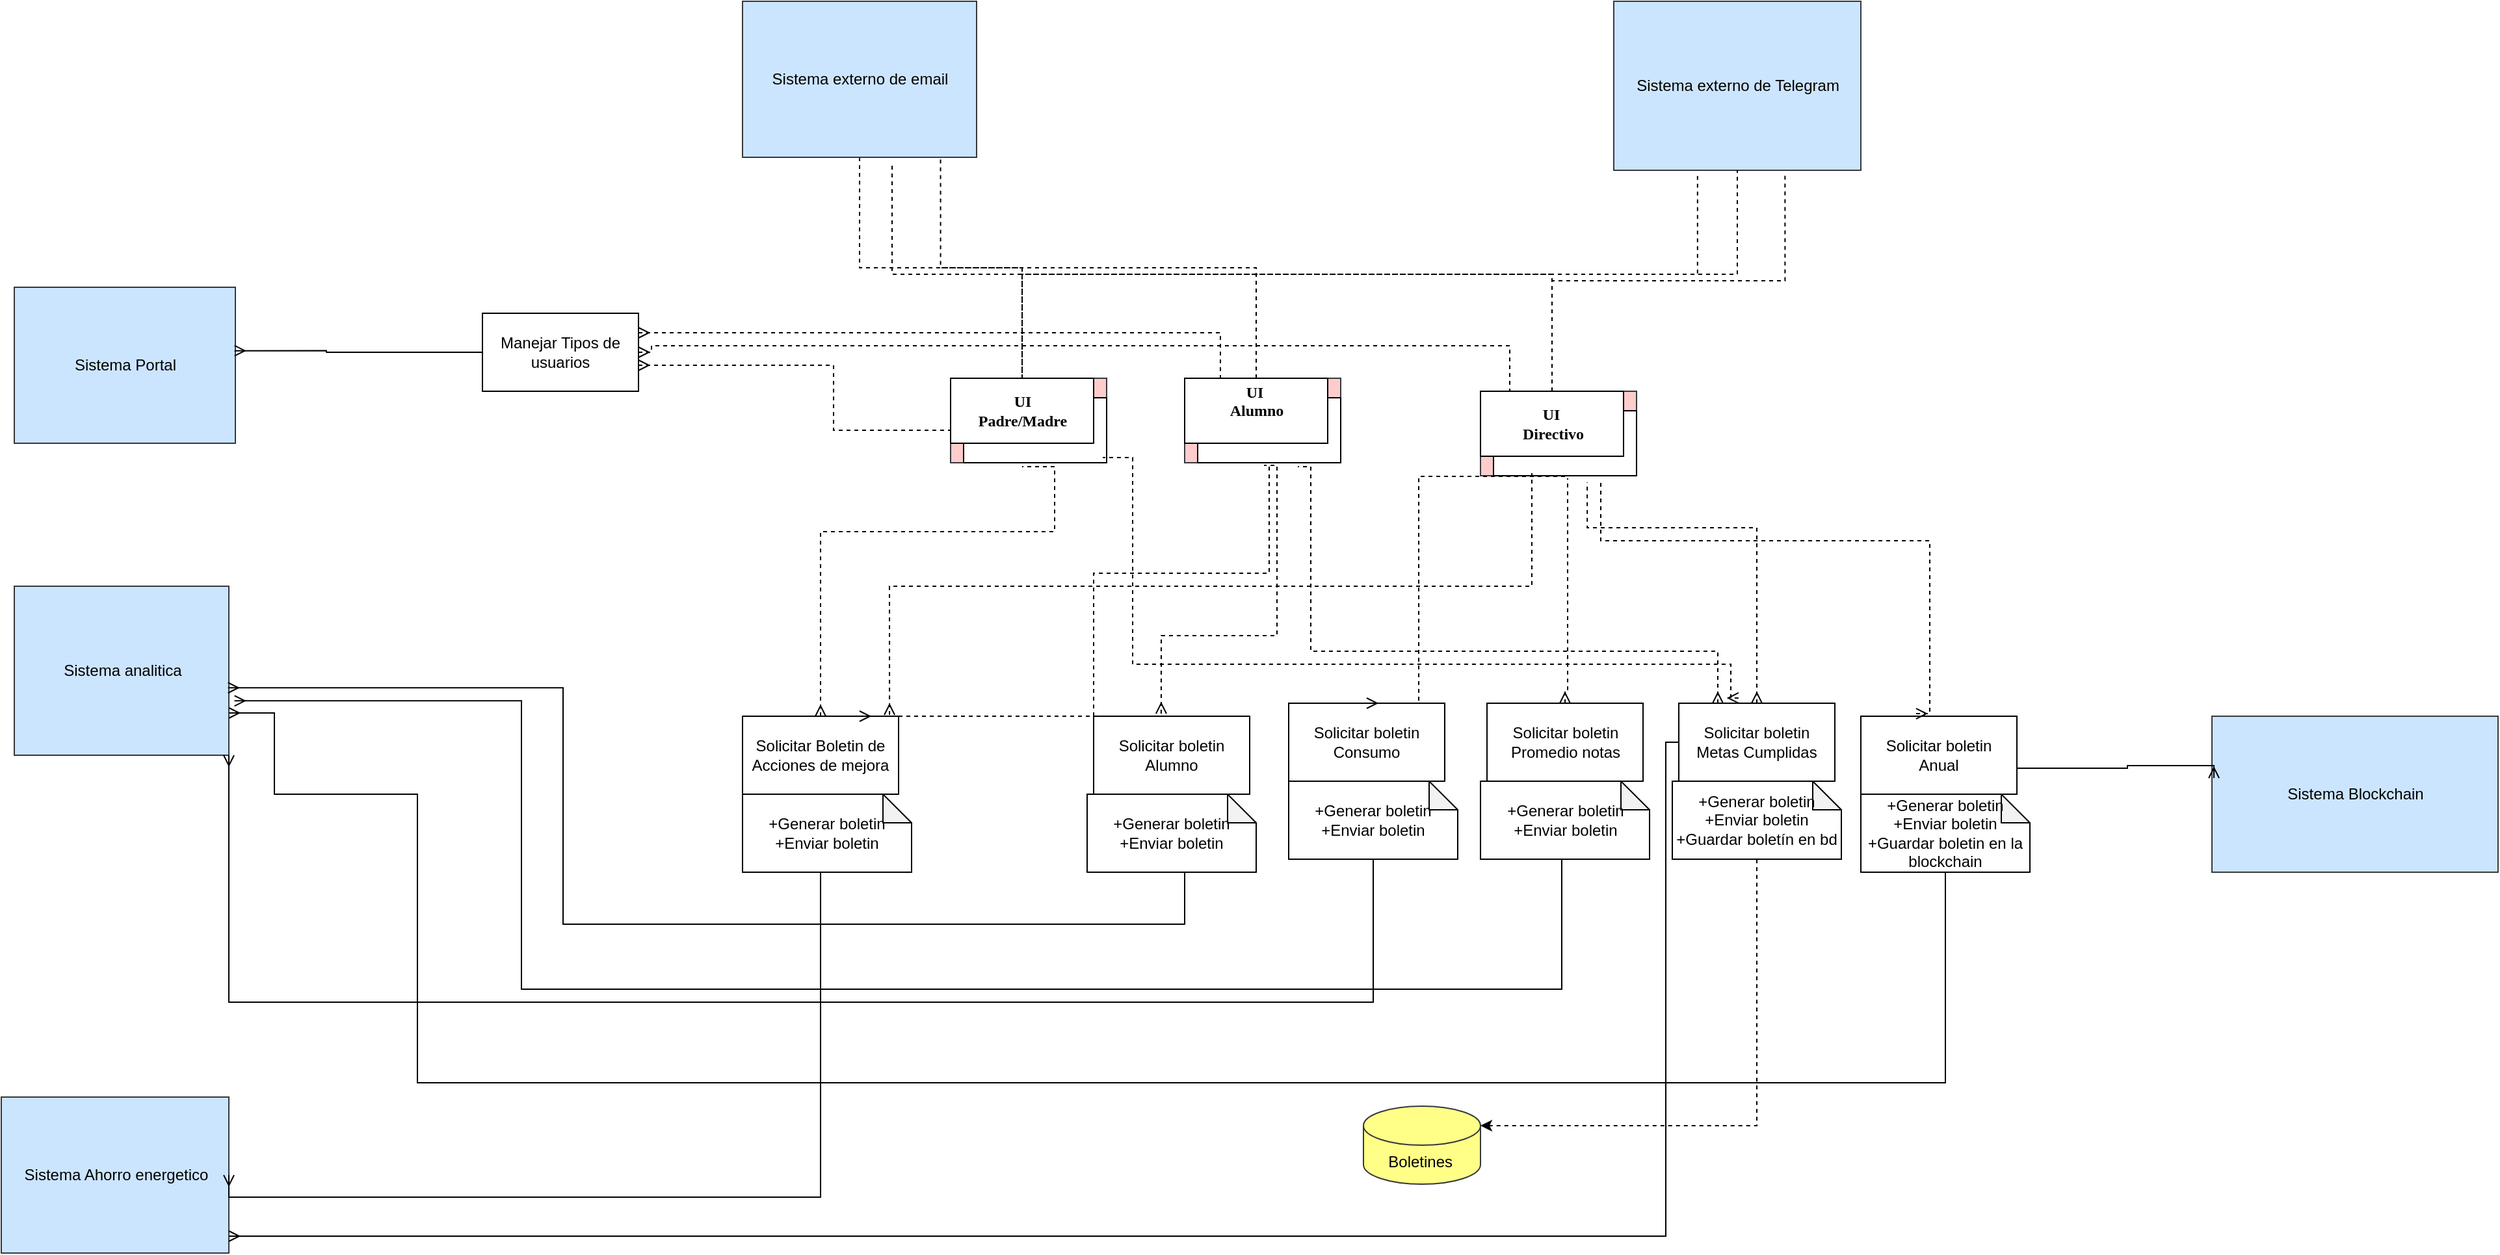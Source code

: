 <mxfile version="20.3.2" type="google"><diagram id="E1nC7dSVoYQyd_xiPC1l" name="Page-1"><mxGraphModel grid="1" page="1" gridSize="10" guides="1" tooltips="1" connect="1" arrows="1" fold="1" pageScale="1" pageWidth="1169" pageHeight="827" math="0" shadow="0"><root><mxCell id="0"/><mxCell id="1" parent="0"/><mxCell id="Yk1aa7oQV8E1BvulMGiQ-19" value="" style="group;fillColor=#ffcccc;strokeColor=#36393d;" connectable="0" vertex="1" parent="1"><mxGeometry x="-730" y="-260" width="120" height="65" as="geometry"/></mxCell><mxCell id="Yk1aa7oQV8E1BvulMGiQ-20" value="" style="verticalLabelPosition=bottom;verticalAlign=top;html=1;shape=mxgraph.basic.rect;fillColor2=none;strokeWidth=1;size=20;indent=5;" vertex="1" parent="Yk1aa7oQV8E1BvulMGiQ-19"><mxGeometry x="10" y="15" width="110" height="50" as="geometry"/></mxCell><mxCell id="Yk1aa7oQV8E1BvulMGiQ-21" value="&lt;b&gt;UI&lt;br&gt;Padre/Madre&lt;br&gt;&lt;/b&gt;" style="html=1;rounded=0;shadow=0;comic=0;labelBackgroundColor=none;strokeWidth=1;fontFamily=Verdana;fontSize=12;align=center;" vertex="1" parent="Yk1aa7oQV8E1BvulMGiQ-19"><mxGeometry width="110" height="50" as="geometry"/></mxCell><mxCell id="Yk1aa7oQV8E1BvulMGiQ-22" value="Sistema Portal" style="html=1;dropTarget=0;fillColor=#cce5ff;strokeColor=#36393d;" vertex="1" parent="1"><mxGeometry x="-1450" y="-330" width="170" height="120" as="geometry"/></mxCell><mxCell id="Yk1aa7oQV8E1BvulMGiQ-23" value="Sistema analitica&lt;br&gt;" style="html=1;dropTarget=0;fillColor=#cce5ff;strokeColor=#36393d;" vertex="1" parent="1"><mxGeometry x="-1450" y="-100" width="165" height="130" as="geometry"/></mxCell><mxCell id="Yk1aa7oQV8E1BvulMGiQ-24" value="Sistema Blockchain" style="html=1;dropTarget=0;fillColor=#cce5ff;strokeColor=#36393d;" vertex="1" parent="1"><mxGeometry x="240" width="220" height="120" as="geometry"/></mxCell><mxCell id="Yk1aa7oQV8E1BvulMGiQ-25" value="Sistema Ahorro energetico" style="html=1;dropTarget=0;fillColor=#cce5ff;strokeColor=#36393d;" vertex="1" parent="1"><mxGeometry x="-1460" y="293" width="175" height="120" as="geometry"/></mxCell><mxCell id="4YMtD6a4fW_WKfdsmxjI-15" value="Solicitar boletin&lt;br&gt;Alumno" style="rounded=0;whiteSpace=wrap;html=1;" vertex="1" parent="1"><mxGeometry x="-620" width="120" height="60" as="geometry"/></mxCell><mxCell id="Z2FOKzdSL_YnUlfXU6gL-2" value="" style="group;fillColor=#ffcccc;strokeColor=#36393d;" connectable="0" vertex="1" parent="1"><mxGeometry x="-322.5" y="-250" width="120" height="65" as="geometry"/></mxCell><mxCell id="Z2FOKzdSL_YnUlfXU6gL-3" value="" style="verticalLabelPosition=bottom;verticalAlign=top;html=1;shape=mxgraph.basic.rect;fillColor2=none;strokeWidth=1;size=20;indent=5;" vertex="1" parent="Z2FOKzdSL_YnUlfXU6gL-2"><mxGeometry x="10" y="15" width="110" height="50" as="geometry"/></mxCell><mxCell id="Z2FOKzdSL_YnUlfXU6gL-4" value="&lt;b&gt;UI&amp;nbsp;&lt;br&gt;Directivo&lt;br&gt;&lt;/b&gt;" style="html=1;rounded=0;shadow=0;comic=0;labelBackgroundColor=none;strokeWidth=1;fontFamily=Verdana;fontSize=12;align=center;" vertex="1" parent="Z2FOKzdSL_YnUlfXU6gL-2"><mxGeometry width="110" height="50" as="geometry"/></mxCell><mxCell id="Z2FOKzdSL_YnUlfXU6gL-5" value="" style="group;fillColor=#ffcccc;strokeColor=#36393d;" connectable="0" vertex="1" parent="1"><mxGeometry x="-550" y="-260" width="120" height="65" as="geometry"/></mxCell><mxCell id="Z2FOKzdSL_YnUlfXU6gL-6" value="" style="verticalLabelPosition=bottom;verticalAlign=top;html=1;shape=mxgraph.basic.rect;fillColor2=none;strokeWidth=1;size=20;indent=5;" vertex="1" parent="Z2FOKzdSL_YnUlfXU6gL-5"><mxGeometry x="10" y="15" width="110" height="50" as="geometry"/></mxCell><mxCell id="Z2FOKzdSL_YnUlfXU6gL-7" value="&lt;b&gt;UI&amp;nbsp;&lt;br&gt;Alumno&lt;br&gt;&lt;br&gt;&lt;/b&gt;" style="html=1;rounded=0;shadow=0;comic=0;labelBackgroundColor=none;strokeWidth=1;fontFamily=Verdana;fontSize=12;align=center;" vertex="1" parent="Z2FOKzdSL_YnUlfXU6gL-5"><mxGeometry width="110" height="50" as="geometry"/></mxCell><mxCell id="Aa2YJHFuPqJtq2kPcNvn-1" value="Boletines&amp;nbsp;" style="shape=cylinder3;whiteSpace=wrap;html=1;boundedLbl=1;backgroundOutline=1;size=15;fillColor=#ffff88;strokeColor=#36393d;" vertex="1" parent="1"><mxGeometry x="-412.5" y="300" width="90" height="60" as="geometry"/></mxCell><mxCell id="xSdMB4VP1nx3MzAMX97W-3" value="Solicitar boletin&lt;br&gt;Promedio notas" style="rounded=0;whiteSpace=wrap;html=1;" vertex="1" parent="1"><mxGeometry x="-317.5" y="-10" width="120" height="60" as="geometry"/></mxCell><mxCell id="xSdMB4VP1nx3MzAMX97W-4" value="Solicitar Boletin de &lt;br&gt;Acciones de mejora" style="rounded=0;whiteSpace=wrap;html=1;" vertex="1" parent="1"><mxGeometry x="-890" width="120" height="60" as="geometry"/></mxCell><mxCell id="xSdMB4VP1nx3MzAMX97W-6" style="edgeStyle=orthogonalEdgeStyle;rounded=0;orthogonalLoop=1;jettySize=auto;html=1;exitX=0.5;exitY=0;exitDx=0;exitDy=0;entryX=0.518;entryY=1.04;entryDx=0;entryDy=0;dashed=1;startArrow=ERmany;startFill=0;endArrow=none;endFill=0;entryPerimeter=0;" edge="1" parent="1" source="xSdMB4VP1nx3MzAMX97W-3" target="Z2FOKzdSL_YnUlfXU6gL-3"><mxGeometry relative="1" as="geometry"><Array as="points"><mxPoint x="-256" y="-20"/></Array><mxPoint x="-217.5" y="-86.5" as="sourcePoint"/><mxPoint x="60" y="-36.5" as="targetPoint"/></mxGeometry></mxCell><mxCell id="Aa2YJHFuPqJtq2kPcNvn-16" style="edgeStyle=orthogonalEdgeStyle;rounded=0;orthogonalLoop=1;jettySize=auto;html=1;exitX=0.5;exitY=1;exitDx=0;exitDy=0;endArrow=none;endFill=0;dashed=1;entryX=0.5;entryY=0;entryDx=0;entryDy=0;" edge="1" parent="1" source="Aa2YJHFuPqJtq2kPcNvn-5" target="Yk1aa7oQV8E1BvulMGiQ-21"><mxGeometry relative="1" as="geometry"/></mxCell><mxCell id="xSdMB4VP1nx3MzAMX97W-16" value="+Generar boletin&lt;br&gt;+Enviar boletin&lt;br&gt;+Guardar boletin en la blockchain" style="shape=note;whiteSpace=wrap;html=1;backgroundOutline=1;darkOpacity=0.05;size=22;" vertex="1" parent="1"><mxGeometry x="-30" y="60" width="130" height="60" as="geometry"/></mxCell><mxCell id="Aa2YJHFuPqJtq2kPcNvn-5" value="Sistema externo de email" style="html=1;dropTarget=0;fillColor=#cce5ff;strokeColor=#36393d;" vertex="1" parent="1"><mxGeometry x="-890" y="-550" width="180" height="120" as="geometry"/></mxCell><mxCell id="xSdMB4VP1nx3MzAMX97W-17" style="edgeStyle=orthogonalEdgeStyle;rounded=0;orthogonalLoop=1;jettySize=auto;html=1;entryX=0.007;entryY=0.397;entryDx=0;entryDy=0;endArrow=ERmany;endFill=0;exitX=1;exitY=0.5;exitDx=0;exitDy=0;entryPerimeter=0;" edge="1" parent="1" source="222qWMAYtxFFDkIbbXDI-6" target="Yk1aa7oQV8E1BvulMGiQ-24"><mxGeometry relative="1" as="geometry"><mxPoint x="200" y="-20" as="sourcePoint"/><mxPoint x="200" y="140" as="targetPoint"/><Array as="points"><mxPoint x="90" y="40"/><mxPoint x="175" y="40"/><mxPoint x="175" y="38"/></Array></mxGeometry></mxCell><mxCell id="Aa2YJHFuPqJtq2kPcNvn-6" value="Sistema externo de Telegram" style="html=1;dropTarget=0;fillColor=#cce5ff;strokeColor=#36393d;" vertex="1" parent="1"><mxGeometry x="-220" y="-550" width="190" height="130" as="geometry"/></mxCell><mxCell id="222qWMAYtxFFDkIbbXDI-1" value="Solicitar boletin&lt;br&gt;Metas Cumplidas" style="rounded=0;whiteSpace=wrap;html=1;" vertex="1" parent="1"><mxGeometry x="-170" y="-10" width="120" height="60" as="geometry"/></mxCell><mxCell id="222qWMAYtxFFDkIbbXDI-2" style="edgeStyle=orthogonalEdgeStyle;rounded=0;orthogonalLoop=1;jettySize=auto;html=1;exitX=0.5;exitY=0;exitDx=0;exitDy=0;entryX=0.655;entryY=1.1;entryDx=0;entryDy=0;dashed=1;startArrow=ERmany;startFill=0;endArrow=none;endFill=0;entryPerimeter=0;" edge="1" parent="1" source="222qWMAYtxFFDkIbbXDI-1" target="Z2FOKzdSL_YnUlfXU6gL-3"><mxGeometry relative="1" as="geometry"><Array as="points"><mxPoint x="-110" y="-145"/><mxPoint x="-240" y="-145"/></Array><mxPoint x="-240" y="-12" as="sourcePoint"/><mxPoint x="-238.02" y="-145" as="targetPoint"/></mxGeometry></mxCell><mxCell id="xSdMB4VP1nx3MzAMX97W-10" style="edgeStyle=orthogonalEdgeStyle;rounded=0;orthogonalLoop=1;jettySize=auto;html=1;exitX=0.25;exitY=0;exitDx=0;exitDy=0;entryX=0.7;entryY=1.06;entryDx=0;entryDy=0;dashed=1;startArrow=ERmany;startFill=0;endArrow=none;endFill=0;entryPerimeter=0;" edge="1" parent="1" source="222qWMAYtxFFDkIbbXDI-1" target="Z2FOKzdSL_YnUlfXU6gL-6"><mxGeometry relative="1" as="geometry"><Array as="points"><mxPoint x="-140" y="-50"/><mxPoint x="-453" y="-50"/></Array><mxPoint x="-247.5" as="sourcePoint"/><mxPoint x="-245.52" y="-173" as="targetPoint"/></mxGeometry></mxCell><mxCell id="xSdMB4VP1nx3MzAMX97W-11" style="edgeStyle=orthogonalEdgeStyle;rounded=0;orthogonalLoop=1;jettySize=auto;html=1;exitX=0.383;exitY=-0.067;exitDx=0;exitDy=0;dashed=1;startArrow=ERmany;startFill=0;endArrow=none;endFill=0;exitPerimeter=0;entryX=0.973;entryY=0.92;entryDx=0;entryDy=0;entryPerimeter=0;" edge="1" parent="1" source="222qWMAYtxFFDkIbbXDI-1" target="Yk1aa7oQV8E1BvulMGiQ-20"><mxGeometry relative="1" as="geometry"><Array as="points"><mxPoint x="-130" y="-14"/><mxPoint x="-130" y="-40"/><mxPoint x="-590" y="-40"/><mxPoint x="-590" y="-199"/></Array><mxPoint x="-130" as="sourcePoint"/><mxPoint x="-590" y="-140" as="targetPoint"/></mxGeometry></mxCell><mxCell id="Aa2YJHFuPqJtq2kPcNvn-22" style="edgeStyle=orthogonalEdgeStyle;rounded=0;orthogonalLoop=1;jettySize=auto;html=1;exitX=0.5;exitY=0;exitDx=0;exitDy=0;entryX=0.5;entryY=1;entryDx=0;entryDy=0;dashed=1;endArrow=none;endFill=0;" edge="1" parent="1" source="Yk1aa7oQV8E1BvulMGiQ-21" target="Aa2YJHFuPqJtq2kPcNvn-6"><mxGeometry relative="1" as="geometry"/></mxCell><mxCell id="xSdMB4VP1nx3MzAMX97W-12" style="edgeStyle=orthogonalEdgeStyle;rounded=0;orthogonalLoop=1;jettySize=auto;html=1;exitX=0.75;exitY=0;exitDx=0;exitDy=0;dashed=1;startArrow=ERmany;startFill=0;endArrow=none;endFill=0;" edge="1" parent="1" source="xSdMB4VP1nx3MzAMX97W-4" target="Z2FOKzdSL_YnUlfXU6gL-6"><mxGeometry relative="1" as="geometry"><Array as="points"><mxPoint x="-620" y="-110"/><mxPoint x="-485" y="-110"/></Array><mxPoint x="-640" as="sourcePoint"/><mxPoint x="-645.01" y="-132" as="targetPoint"/></mxGeometry></mxCell><mxCell id="Aa2YJHFuPqJtq2kPcNvn-23" style="edgeStyle=orthogonalEdgeStyle;rounded=0;orthogonalLoop=1;jettySize=auto;html=1;exitX=0.5;exitY=0;exitDx=0;exitDy=0;entryX=0.846;entryY=0.997;entryDx=0;entryDy=0;entryPerimeter=0;dashed=1;endArrow=none;endFill=0;" edge="1" parent="1" source="Z2FOKzdSL_YnUlfXU6gL-7" target="Aa2YJHFuPqJtq2kPcNvn-5"><mxGeometry relative="1" as="geometry"/></mxCell><mxCell id="xSdMB4VP1nx3MzAMX97W-14" style="edgeStyle=orthogonalEdgeStyle;rounded=0;orthogonalLoop=1;jettySize=auto;html=1;exitX=0.942;exitY=-0.017;exitDx=0;exitDy=0;dashed=1;startArrow=ERmany;startFill=0;endArrow=none;endFill=0;exitPerimeter=0;entryX=0.268;entryY=0.96;entryDx=0;entryDy=0;entryPerimeter=0;" edge="1" parent="1" source="xSdMB4VP1nx3MzAMX97W-4" target="Z2FOKzdSL_YnUlfXU6gL-3"><mxGeometry relative="1" as="geometry"><Array as="points"><mxPoint x="-777" y="-100"/><mxPoint x="-283" y="-100"/></Array><mxPoint x="-610" as="sourcePoint"/><mxPoint x="-475" y="-185" as="targetPoint"/></mxGeometry></mxCell><mxCell id="Aa2YJHFuPqJtq2kPcNvn-24" style="edgeStyle=orthogonalEdgeStyle;rounded=0;orthogonalLoop=1;jettySize=auto;html=1;exitX=0.5;exitY=0;exitDx=0;exitDy=0;entryX=0.639;entryY=1.033;entryDx=0;entryDy=0;entryPerimeter=0;dashed=1;endArrow=none;endFill=0;" edge="1" parent="1" source="Z2FOKzdSL_YnUlfXU6gL-4" target="Aa2YJHFuPqJtq2kPcNvn-5"><mxGeometry relative="1" as="geometry"/></mxCell><mxCell id="xSdMB4VP1nx3MzAMX97W-8" style="edgeStyle=orthogonalEdgeStyle;rounded=0;orthogonalLoop=1;jettySize=auto;html=1;exitX=0.5;exitY=0;exitDx=0;exitDy=0;dashed=1;startArrow=ERmany;startFill=0;endArrow=none;endFill=0;entryX=0.409;entryY=1.06;entryDx=0;entryDy=0;entryPerimeter=0;" edge="1" parent="1" source="xSdMB4VP1nx3MzAMX97W-4" target="Yk1aa7oQV8E1BvulMGiQ-20"><mxGeometry relative="1" as="geometry"><Array as="points"><mxPoint x="-650" y="-142"/></Array><mxPoint x="-468.04" y="-1.98" as="sourcePoint"/><mxPoint x="-663" y="-80" as="targetPoint"/></mxGeometry></mxCell><mxCell id="222qWMAYtxFFDkIbbXDI-6" value="Solicitar boletin&lt;br&gt;Anual" style="rounded=0;whiteSpace=wrap;html=1;" vertex="1" parent="1"><mxGeometry x="-30" width="120" height="60" as="geometry"/></mxCell><mxCell id="Aa2YJHFuPqJtq2kPcNvn-25" style="edgeStyle=orthogonalEdgeStyle;rounded=0;orthogonalLoop=1;jettySize=auto;html=1;exitX=0.5;exitY=0;exitDx=0;exitDy=0;entryX=0.339;entryY=1.029;entryDx=0;entryDy=0;entryPerimeter=0;dashed=1;endArrow=none;endFill=0;" edge="1" parent="1" source="Z2FOKzdSL_YnUlfXU6gL-7" target="Aa2YJHFuPqJtq2kPcNvn-6"><mxGeometry relative="1" as="geometry"/></mxCell><mxCell id="Aa2YJHFuPqJtq2kPcNvn-27" style="edgeStyle=orthogonalEdgeStyle;rounded=0;orthogonalLoop=1;jettySize=auto;html=1;entryX=0.996;entryY=0.601;entryDx=0;entryDy=0;endArrow=ERmany;endFill=0;entryPerimeter=0;exitX=0.5;exitY=1;exitDx=0;exitDy=0;" edge="1" parent="1" source="4YMtD6a4fW_WKfdsmxjI-15" target="Yk1aa7oQV8E1BvulMGiQ-23"><mxGeometry relative="1" as="geometry"><mxPoint x="-730" y="150" as="sourcePoint"/><mxPoint x="-1200" y="-30" as="targetPoint"/><Array as="points"><mxPoint x="-550" y="160"/><mxPoint x="-1028" y="160"/><mxPoint x="-1028" y="-22"/></Array></mxGeometry></mxCell><mxCell id="Aa2YJHFuPqJtq2kPcNvn-26" style="edgeStyle=orthogonalEdgeStyle;rounded=0;orthogonalLoop=1;jettySize=auto;html=1;exitX=0.5;exitY=0;exitDx=0;exitDy=0;entryX=0.693;entryY=1.029;entryDx=0;entryDy=0;entryPerimeter=0;dashed=1;endArrow=none;endFill=0;" edge="1" parent="1" source="Z2FOKzdSL_YnUlfXU6gL-4" target="Aa2YJHFuPqJtq2kPcNvn-6"><mxGeometry relative="1" as="geometry"/></mxCell><mxCell id="Aa2YJHFuPqJtq2kPcNvn-29" style="edgeStyle=orthogonalEdgeStyle;rounded=0;orthogonalLoop=1;jettySize=auto;html=1;entryX=1.026;entryY=0.678;entryDx=0;entryDy=0;endArrow=ERmany;endFill=0;entryPerimeter=0;exitX=0.5;exitY=1;exitDx=0;exitDy=0;startArrow=none;" edge="1" parent="1" source="xSdMB4VP1nx3MzAMX97W-19" target="Yk1aa7oQV8E1BvulMGiQ-23"><mxGeometry relative="1" as="geometry"><mxPoint x="-540" y="80" as="sourcePoint"/><mxPoint x="-1275.78" y="-11.87" as="targetPoint"/><Array as="points"><mxPoint x="-260" y="50"/><mxPoint x="-260" y="210"/><mxPoint x="-1060" y="210"/><mxPoint x="-1060" y="-12"/></Array></mxGeometry></mxCell><mxCell id="222qWMAYtxFFDkIbbXDI-7" style="edgeStyle=orthogonalEdgeStyle;rounded=0;orthogonalLoop=1;jettySize=auto;html=1;entryX=0.75;entryY=1.1;entryDx=0;entryDy=0;dashed=1;startArrow=ERmany;startFill=0;endArrow=none;endFill=0;entryPerimeter=0;exitX=0.354;exitY=-0.033;exitDx=0;exitDy=0;exitPerimeter=0;" edge="1" parent="1" source="222qWMAYtxFFDkIbbXDI-6" target="Z2FOKzdSL_YnUlfXU6gL-3"><mxGeometry relative="1" as="geometry"><Array as="points"><mxPoint x="23" y="-135"/><mxPoint x="-230" y="-135"/></Array><mxPoint x="40" y="-10" as="sourcePoint"/><mxPoint x="-230.45" y="-170" as="targetPoint"/></mxGeometry></mxCell><mxCell id="xSdMB4VP1nx3MzAMX97W-7" style="edgeStyle=orthogonalEdgeStyle;rounded=0;orthogonalLoop=1;jettySize=auto;html=1;exitX=0.433;exitY=-0.033;exitDx=0;exitDy=0;entryX=0.464;entryY=1.04;entryDx=0;entryDy=0;dashed=1;startArrow=ERmany;startFill=0;endArrow=none;endFill=0;entryPerimeter=0;exitPerimeter=0;" edge="1" parent="1" source="4YMtD6a4fW_WKfdsmxjI-15" target="Z2FOKzdSL_YnUlfXU6gL-6"><mxGeometry relative="1" as="geometry"><Array as="points"><mxPoint x="-479" y="-62"/></Array><mxPoint x="-267.5" y="-10" as="sourcePoint"/><mxPoint x="-283.02" y="-133" as="targetPoint"/></mxGeometry></mxCell><mxCell id="222qWMAYtxFFDkIbbXDI-8" value="Solicitar boletin&lt;br&gt;Consumo" style="rounded=0;whiteSpace=wrap;html=1;" vertex="1" parent="1"><mxGeometry x="-470" y="-10" width="120" height="60" as="geometry"/></mxCell><mxCell id="xSdMB4VP1nx3MzAMX97W-18" value="+Generar boletin&lt;br&gt;+Enviar boletin&lt;br&gt;+Guardar boletín en bd" style="shape=note;whiteSpace=wrap;html=1;backgroundOutline=1;darkOpacity=0.05;size=22;" vertex="1" parent="1"><mxGeometry x="-175" y="50" width="130" height="60" as="geometry"/></mxCell><mxCell id="xSdMB4VP1nx3MzAMX97W-19" value="+Generar boletin&lt;br&gt;+Enviar boletin&lt;br&gt;" style="shape=note;whiteSpace=wrap;html=1;backgroundOutline=1;darkOpacity=0.05;size=22;" vertex="1" parent="1"><mxGeometry x="-322.5" y="50" width="130" height="60" as="geometry"/></mxCell><mxCell id="222qWMAYtxFFDkIbbXDI-9" style="edgeStyle=orthogonalEdgeStyle;rounded=0;orthogonalLoop=1;jettySize=auto;html=1;dashed=1;startArrow=ERmany;startFill=0;endArrow=none;endFill=0;entryX=0.51;entryY=1.009;entryDx=0;entryDy=0;entryPerimeter=0;exitX=0.5;exitY=0;exitDx=0;exitDy=0;" edge="1" parent="1" source="222qWMAYtxFFDkIbbXDI-8" target="Z2FOKzdSL_YnUlfXU6gL-3"><mxGeometry relative="1" as="geometry"><Array as="points"><mxPoint x="-370" y="-10"/><mxPoint x="-370" y="-184"/></Array><mxPoint x="250" y="-200" as="sourcePoint"/><mxPoint x="-140" y="-262" as="targetPoint"/></mxGeometry></mxCell><mxCell id="xSdMB4VP1nx3MzAMX97W-22" value="+Generar boletin&lt;br&gt;+Enviar boletin&lt;br&gt;" style="shape=note;whiteSpace=wrap;html=1;backgroundOutline=1;darkOpacity=0.05;size=22;" vertex="1" parent="1"><mxGeometry x="-625" y="60" width="130" height="60" as="geometry"/></mxCell><mxCell id="Aa2YJHFuPqJtq2kPcNvn-31" style="edgeStyle=orthogonalEdgeStyle;rounded=0;orthogonalLoop=1;jettySize=auto;html=1;entryX=1;entryY=0.75;entryDx=0;entryDy=0;endArrow=ERmany;endFill=0;startArrow=none;exitX=0.5;exitY=1;exitDx=0;exitDy=0;exitPerimeter=0;" edge="1" parent="1" source="xSdMB4VP1nx3MzAMX97W-16" target="Yk1aa7oQV8E1BvulMGiQ-23"><mxGeometry relative="1" as="geometry"><mxPoint y="200" as="sourcePoint"/><mxPoint x="-990.0" y="60.02" as="targetPoint"/><Array as="points"><mxPoint x="35" y="282"/><mxPoint x="-1140" y="282"/><mxPoint x="-1140" y="60"/><mxPoint x="-1250" y="60"/><mxPoint x="-1250" y="-2"/></Array></mxGeometry></mxCell><mxCell id="222qWMAYtxFFDkIbbXDI-10" value="" style="endArrow=none;startArrow=classic;html=1;rounded=0;dashed=1;entryX=0.5;entryY=1;entryDx=0;entryDy=0;entryPerimeter=0;exitX=1;exitY=0;exitDx=0;exitDy=15;exitPerimeter=0;startFill=1;endFill=0;" edge="1" parent="1" source="Aa2YJHFuPqJtq2kPcNvn-1" target="xSdMB4VP1nx3MzAMX97W-18"><mxGeometry width="50" height="50" relative="1" as="geometry"><mxPoint x="-282.5" y="230" as="sourcePoint"/><mxPoint x="-232.5" y="180" as="targetPoint"/><Array as="points"><mxPoint x="-110" y="315"/></Array></mxGeometry></mxCell><mxCell id="Aa2YJHFuPqJtq2kPcNvn-33" style="edgeStyle=orthogonalEdgeStyle;rounded=0;orthogonalLoop=1;jettySize=auto;html=1;entryX=1;entryY=0.5;entryDx=0;entryDy=0;endArrow=ERmany;endFill=0;startArrow=none;exitX=0.5;exitY=1;exitDx=0;exitDy=0;" edge="1" parent="1" source="xSdMB4VP1nx3MzAMX97W-4" target="Yk1aa7oQV8E1BvulMGiQ-25"><mxGeometry relative="1" as="geometry"><mxPoint x="-780" y="110" as="sourcePoint"/><mxPoint x="-1275" y="7.5" as="targetPoint"/><Array as="points"><mxPoint x="-830" y="370"/></Array></mxGeometry></mxCell><mxCell id="222qWMAYtxFFDkIbbXDI-15" style="edgeStyle=orthogonalEdgeStyle;rounded=0;orthogonalLoop=1;jettySize=auto;html=1;entryX=1;entryY=1;entryDx=0;entryDy=0;endArrow=ERmany;endFill=0;exitX=0.5;exitY=1;exitDx=0;exitDy=0;exitPerimeter=0;" edge="1" parent="1" source="222qWMAYtxFFDkIbbXDI-16" target="Yk1aa7oQV8E1BvulMGiQ-23"><mxGeometry relative="1" as="geometry"><mxPoint x="-390" y="220" as="sourcePoint"/><mxPoint x="-472.89" y="231.63" as="targetPoint"/><Array as="points"><mxPoint x="-405" y="220"/><mxPoint x="-1285" y="220"/></Array></mxGeometry></mxCell><mxCell id="222qWMAYtxFFDkIbbXDI-16" value="+Generar boletin&lt;br&gt;+Enviar boletin&lt;br&gt;" style="shape=note;whiteSpace=wrap;html=1;backgroundOutline=1;darkOpacity=0.05;size=22;" vertex="1" parent="1"><mxGeometry x="-470" y="50" width="130" height="60" as="geometry"/></mxCell><mxCell id="xSdMB4VP1nx3MzAMX97W-23" style="edgeStyle=orthogonalEdgeStyle;rounded=0;orthogonalLoop=1;jettySize=auto;html=1;endArrow=ERmany;endFill=0;startArrow=none;" edge="1" parent="1" source="222qWMAYtxFFDkIbbXDI-1" target="Yk1aa7oQV8E1BvulMGiQ-25"><mxGeometry relative="1" as="geometry"><mxPoint x="-775" y="90" as="sourcePoint"/><mxPoint x="-1230" y="383" as="targetPoint"/><Array as="points"><mxPoint x="-180" y="20"/><mxPoint x="-180" y="400"/></Array></mxGeometry></mxCell><mxCell id="xSdMB4VP1nx3MzAMX97W-24" value="+Generar boletin&lt;br&gt;+Enviar boletin&lt;br&gt;" style="shape=note;whiteSpace=wrap;html=1;backgroundOutline=1;darkOpacity=0.05;size=22;" vertex="1" parent="1"><mxGeometry x="-890" y="60" width="130" height="60" as="geometry"/></mxCell><mxCell id="xSdMB4VP1nx3MzAMX97W-25" value="Manejar Tipos de usuarios" style="rounded=0;whiteSpace=wrap;html=1;" vertex="1" parent="1"><mxGeometry x="-1090" y="-310" width="120" height="60" as="geometry"/></mxCell><mxCell id="xSdMB4VP1nx3MzAMX97W-26" style="edgeStyle=orthogonalEdgeStyle;rounded=0;orthogonalLoop=1;jettySize=auto;html=1;dashed=1;startArrow=ERmany;startFill=0;endArrow=none;endFill=0;entryX=0;entryY=0.5;entryDx=0;entryDy=0;" edge="1" parent="1" target="Yk1aa7oQV8E1BvulMGiQ-21"><mxGeometry relative="1" as="geometry"><Array as="points"><mxPoint x="-970" y="-270"/><mxPoint x="-820" y="-270"/><mxPoint x="-820" y="-220"/><mxPoint x="-730" y="-220"/></Array><mxPoint x="-970" y="-270" as="sourcePoint"/><mxPoint x="-665.01" y="-182" as="targetPoint"/></mxGeometry></mxCell><mxCell id="xSdMB4VP1nx3MzAMX97W-27" style="edgeStyle=orthogonalEdgeStyle;rounded=0;orthogonalLoop=1;jettySize=auto;html=1;dashed=1;startArrow=ERmany;startFill=0;endArrow=none;endFill=0;entryX=0.25;entryY=0;entryDx=0;entryDy=0;exitX=1;exitY=0.25;exitDx=0;exitDy=0;" edge="1" parent="1" source="xSdMB4VP1nx3MzAMX97W-25" target="Z2FOKzdSL_YnUlfXU6gL-7"><mxGeometry relative="1" as="geometry"><Array as="points"><mxPoint x="-522" y="-295"/></Array><mxPoint x="-960" y="-260" as="sourcePoint"/><mxPoint x="-720" y="-225" as="targetPoint"/></mxGeometry></mxCell><mxCell id="xSdMB4VP1nx3MzAMX97W-28" style="edgeStyle=orthogonalEdgeStyle;rounded=0;orthogonalLoop=1;jettySize=auto;html=1;dashed=1;startArrow=ERmany;startFill=0;endArrow=none;endFill=0;entryX=0.25;entryY=0;entryDx=0;entryDy=0;exitX=1;exitY=0.5;exitDx=0;exitDy=0;" edge="1" parent="1" source="xSdMB4VP1nx3MzAMX97W-25" target="Z2FOKzdSL_YnUlfXU6gL-4"><mxGeometry relative="1" as="geometry"><Array as="points"><mxPoint x="-960" y="-280"/><mxPoint x="-960" y="-285"/><mxPoint x="-300" y="-285"/><mxPoint x="-300" y="-250"/></Array><mxPoint x="-960" y="-285" as="sourcePoint"/><mxPoint x="-512.5" y="-250" as="targetPoint"/></mxGeometry></mxCell><mxCell id="xSdMB4VP1nx3MzAMX97W-30" style="edgeStyle=orthogonalEdgeStyle;rounded=0;orthogonalLoop=1;jettySize=auto;html=1;entryX=0.996;entryY=0.407;entryDx=0;entryDy=0;endArrow=ERmany;endFill=0;entryPerimeter=0;exitX=0;exitY=0.5;exitDx=0;exitDy=0;" edge="1" parent="1" source="xSdMB4VP1nx3MzAMX97W-25" target="Yk1aa7oQV8E1BvulMGiQ-22"><mxGeometry relative="1" as="geometry"><mxPoint x="-550.0" y="70" as="sourcePoint"/><mxPoint x="-1275.78" y="-11.87" as="targetPoint"/><Array as="points"><mxPoint x="-1210" y="-281"/></Array></mxGeometry></mxCell></root></mxGraphModel></diagram></mxfile>